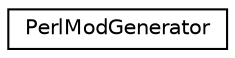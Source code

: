 digraph "类继承关系图"
{
 // INTERACTIVE_SVG=YES
 // LATEX_PDF_SIZE
  edge [fontname="Helvetica",fontsize="10",labelfontname="Helvetica",labelfontsize="10"];
  node [fontname="Helvetica",fontsize="10",shape=record];
  rankdir="LR";
  Node0 [label="PerlModGenerator",height=0.2,width=0.4,color="black", fillcolor="white", style="filled",URL="$d8/d79/class_perl_mod_generator.html",tooltip=" "];
}

